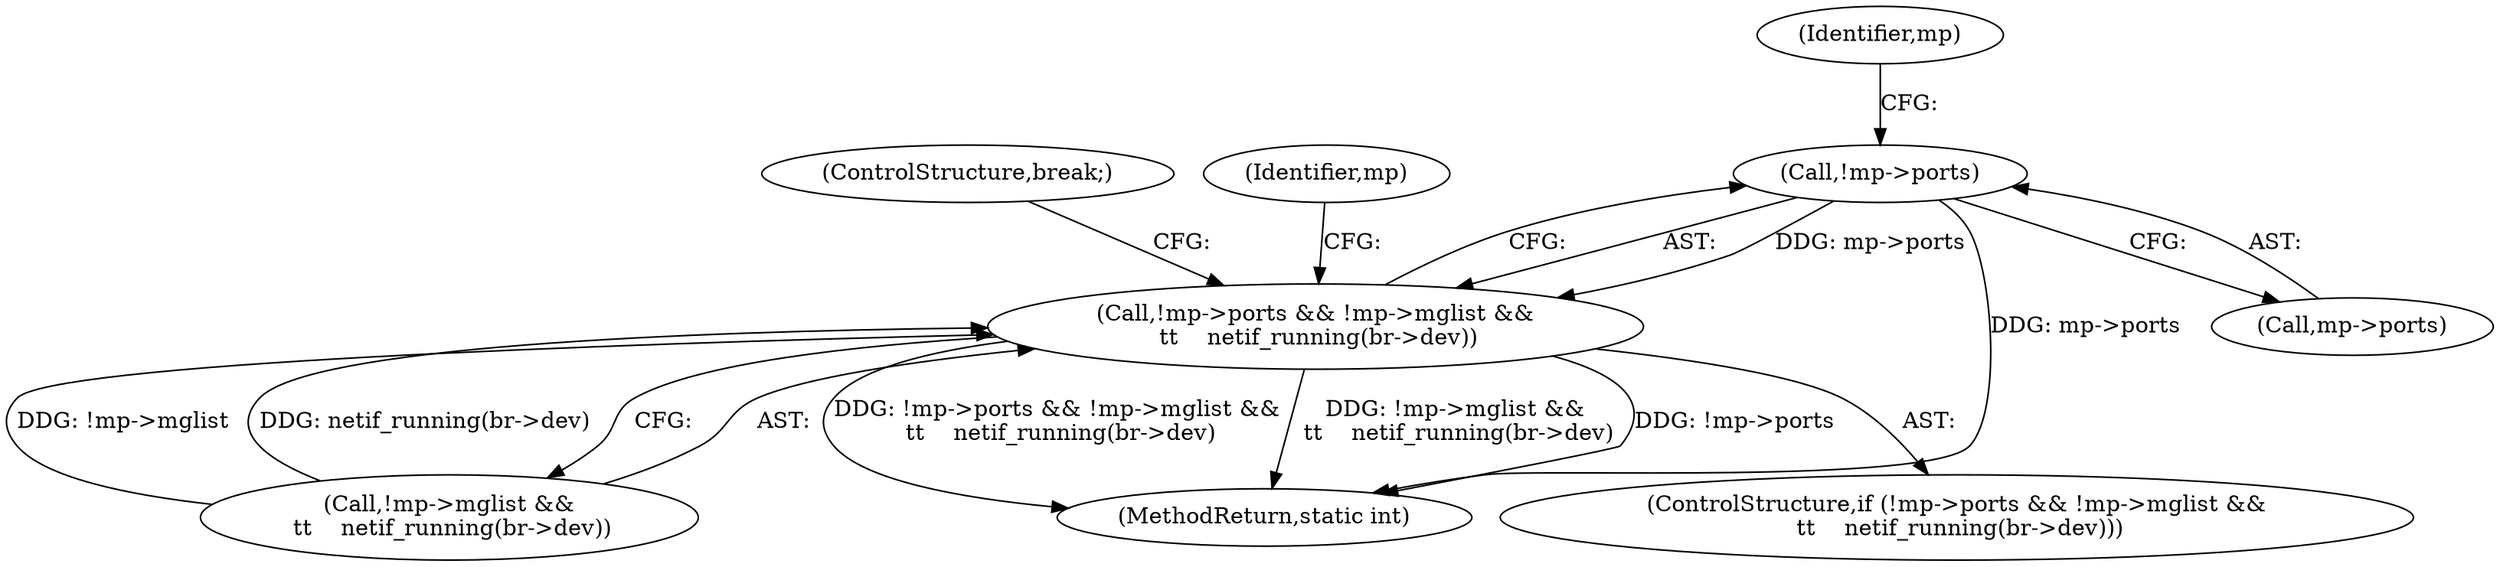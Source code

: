 digraph "0_linux_c7e8e8a8f7a70b343ca1e0f90a31e35ab2d16de1@pointer" {
"1000277" [label="(Call,!mp->ports)"];
"1000276" [label="(Call,!mp->ports && !mp->mglist &&\n \t\t    netif_running(br->dev))"];
"1000281" [label="(Call,!mp->mglist &&\n \t\t    netif_running(br->dev))"];
"1000305" [label="(MethodReturn,static int)"];
"1000296" [label="(ControlStructure,break;)"];
"1000284" [label="(Identifier,mp)"];
"1000277" [label="(Call,!mp->ports)"];
"1000293" [label="(Identifier,mp)"];
"1000276" [label="(Call,!mp->ports && !mp->mglist &&\n \t\t    netif_running(br->dev))"];
"1000278" [label="(Call,mp->ports)"];
"1000275" [label="(ControlStructure,if (!mp->ports && !mp->mglist &&\n \t\t    netif_running(br->dev)))"];
"1000277" -> "1000276"  [label="AST: "];
"1000277" -> "1000278"  [label="CFG: "];
"1000278" -> "1000277"  [label="AST: "];
"1000284" -> "1000277"  [label="CFG: "];
"1000276" -> "1000277"  [label="CFG: "];
"1000277" -> "1000305"  [label="DDG: mp->ports"];
"1000277" -> "1000276"  [label="DDG: mp->ports"];
"1000276" -> "1000275"  [label="AST: "];
"1000276" -> "1000281"  [label="CFG: "];
"1000281" -> "1000276"  [label="AST: "];
"1000293" -> "1000276"  [label="CFG: "];
"1000296" -> "1000276"  [label="CFG: "];
"1000276" -> "1000305"  [label="DDG: !mp->ports && !mp->mglist &&\n \t\t    netif_running(br->dev)"];
"1000276" -> "1000305"  [label="DDG: !mp->mglist &&\n \t\t    netif_running(br->dev)"];
"1000276" -> "1000305"  [label="DDG: !mp->ports"];
"1000281" -> "1000276"  [label="DDG: !mp->mglist"];
"1000281" -> "1000276"  [label="DDG: netif_running(br->dev)"];
}
